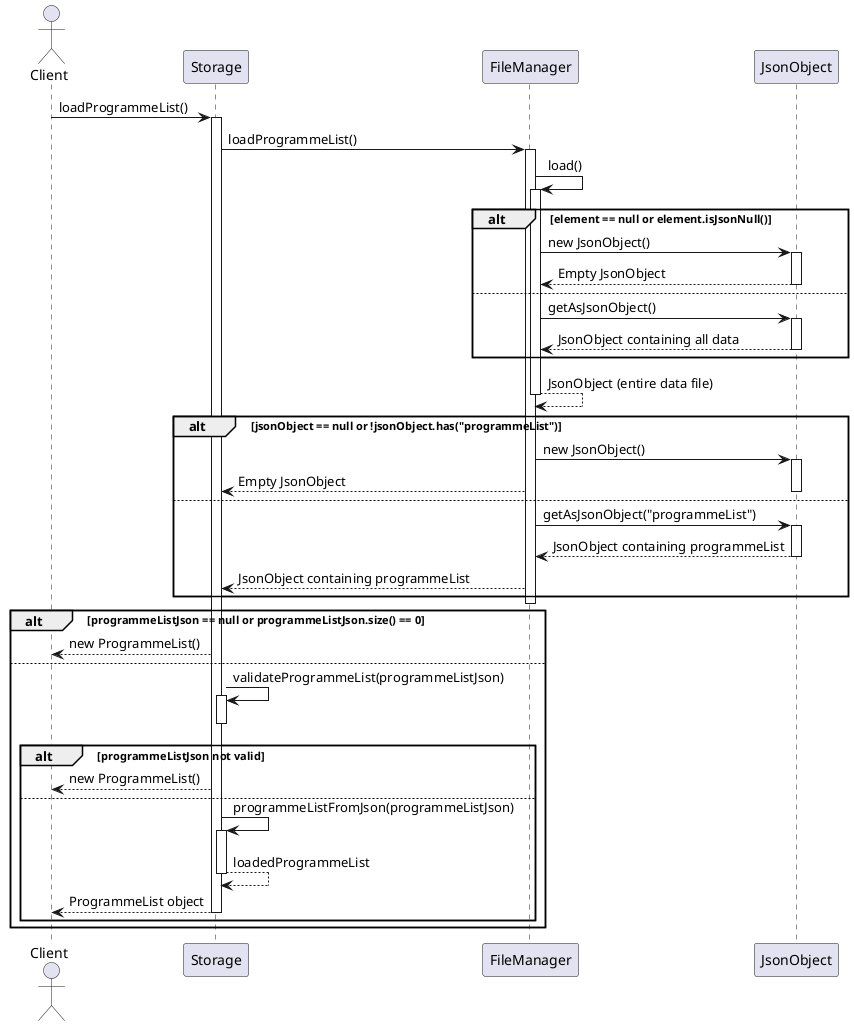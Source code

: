 @startuml

actor Client

Client -> Storage : loadProgrammeList()
activate Storage

Storage -> FileManager : loadProgrammeList()
activate FileManager

FileManager -> FileManager : load()
activate FileManager
alt element == null or element.isJsonNull()
    FileManager -> JsonObject : new JsonObject()
    activate JsonObject
    JsonObject --> FileManager : Empty JsonObject
    deactivate JsonObject
else
    FileManager -> JsonObject : getAsJsonObject()
    activate JsonObject
    JsonObject --> FileManager : JsonObject containing all data
    deactivate JsonObject
end

FileManager --> FileManager : JsonObject (entire data file)
deactivate FileManager

alt jsonObject == null or !jsonObject.has("programmeList")
    FileManager -> JsonObject : new JsonObject()
    activate JsonObject
    FileManager --> Storage : Empty JsonObject
    deactivate JsonObject
else
    FileManager -> JsonObject : getAsJsonObject("programmeList")
    activate JsonObject
    JsonObject --> FileManager : JsonObject containing programmeList
    deactivate JsonObject
    FileManager --> Storage : JsonObject containing programmeList
end
deactivate FileManager

alt programmeListJson == null or programmeListJson.size() == 0
    Storage --> Client : new ProgrammeList()
else
    Storage -> Storage : validateProgrammeList(programmeListJson)
    activate Storage
    deactivate Storage
    alt programmeListJson not valid
    Storage --> Client : new ProgrammeList()
    else
    Storage -> Storage : programmeListFromJson(programmeListJson)
    activate Storage
    Storage --> Storage : loadedProgrammeList
    deactivate Storage
    Storage --> Client : ProgrammeList object
    deactivate Storage
    end
end
deactivate Storage

@enduml
